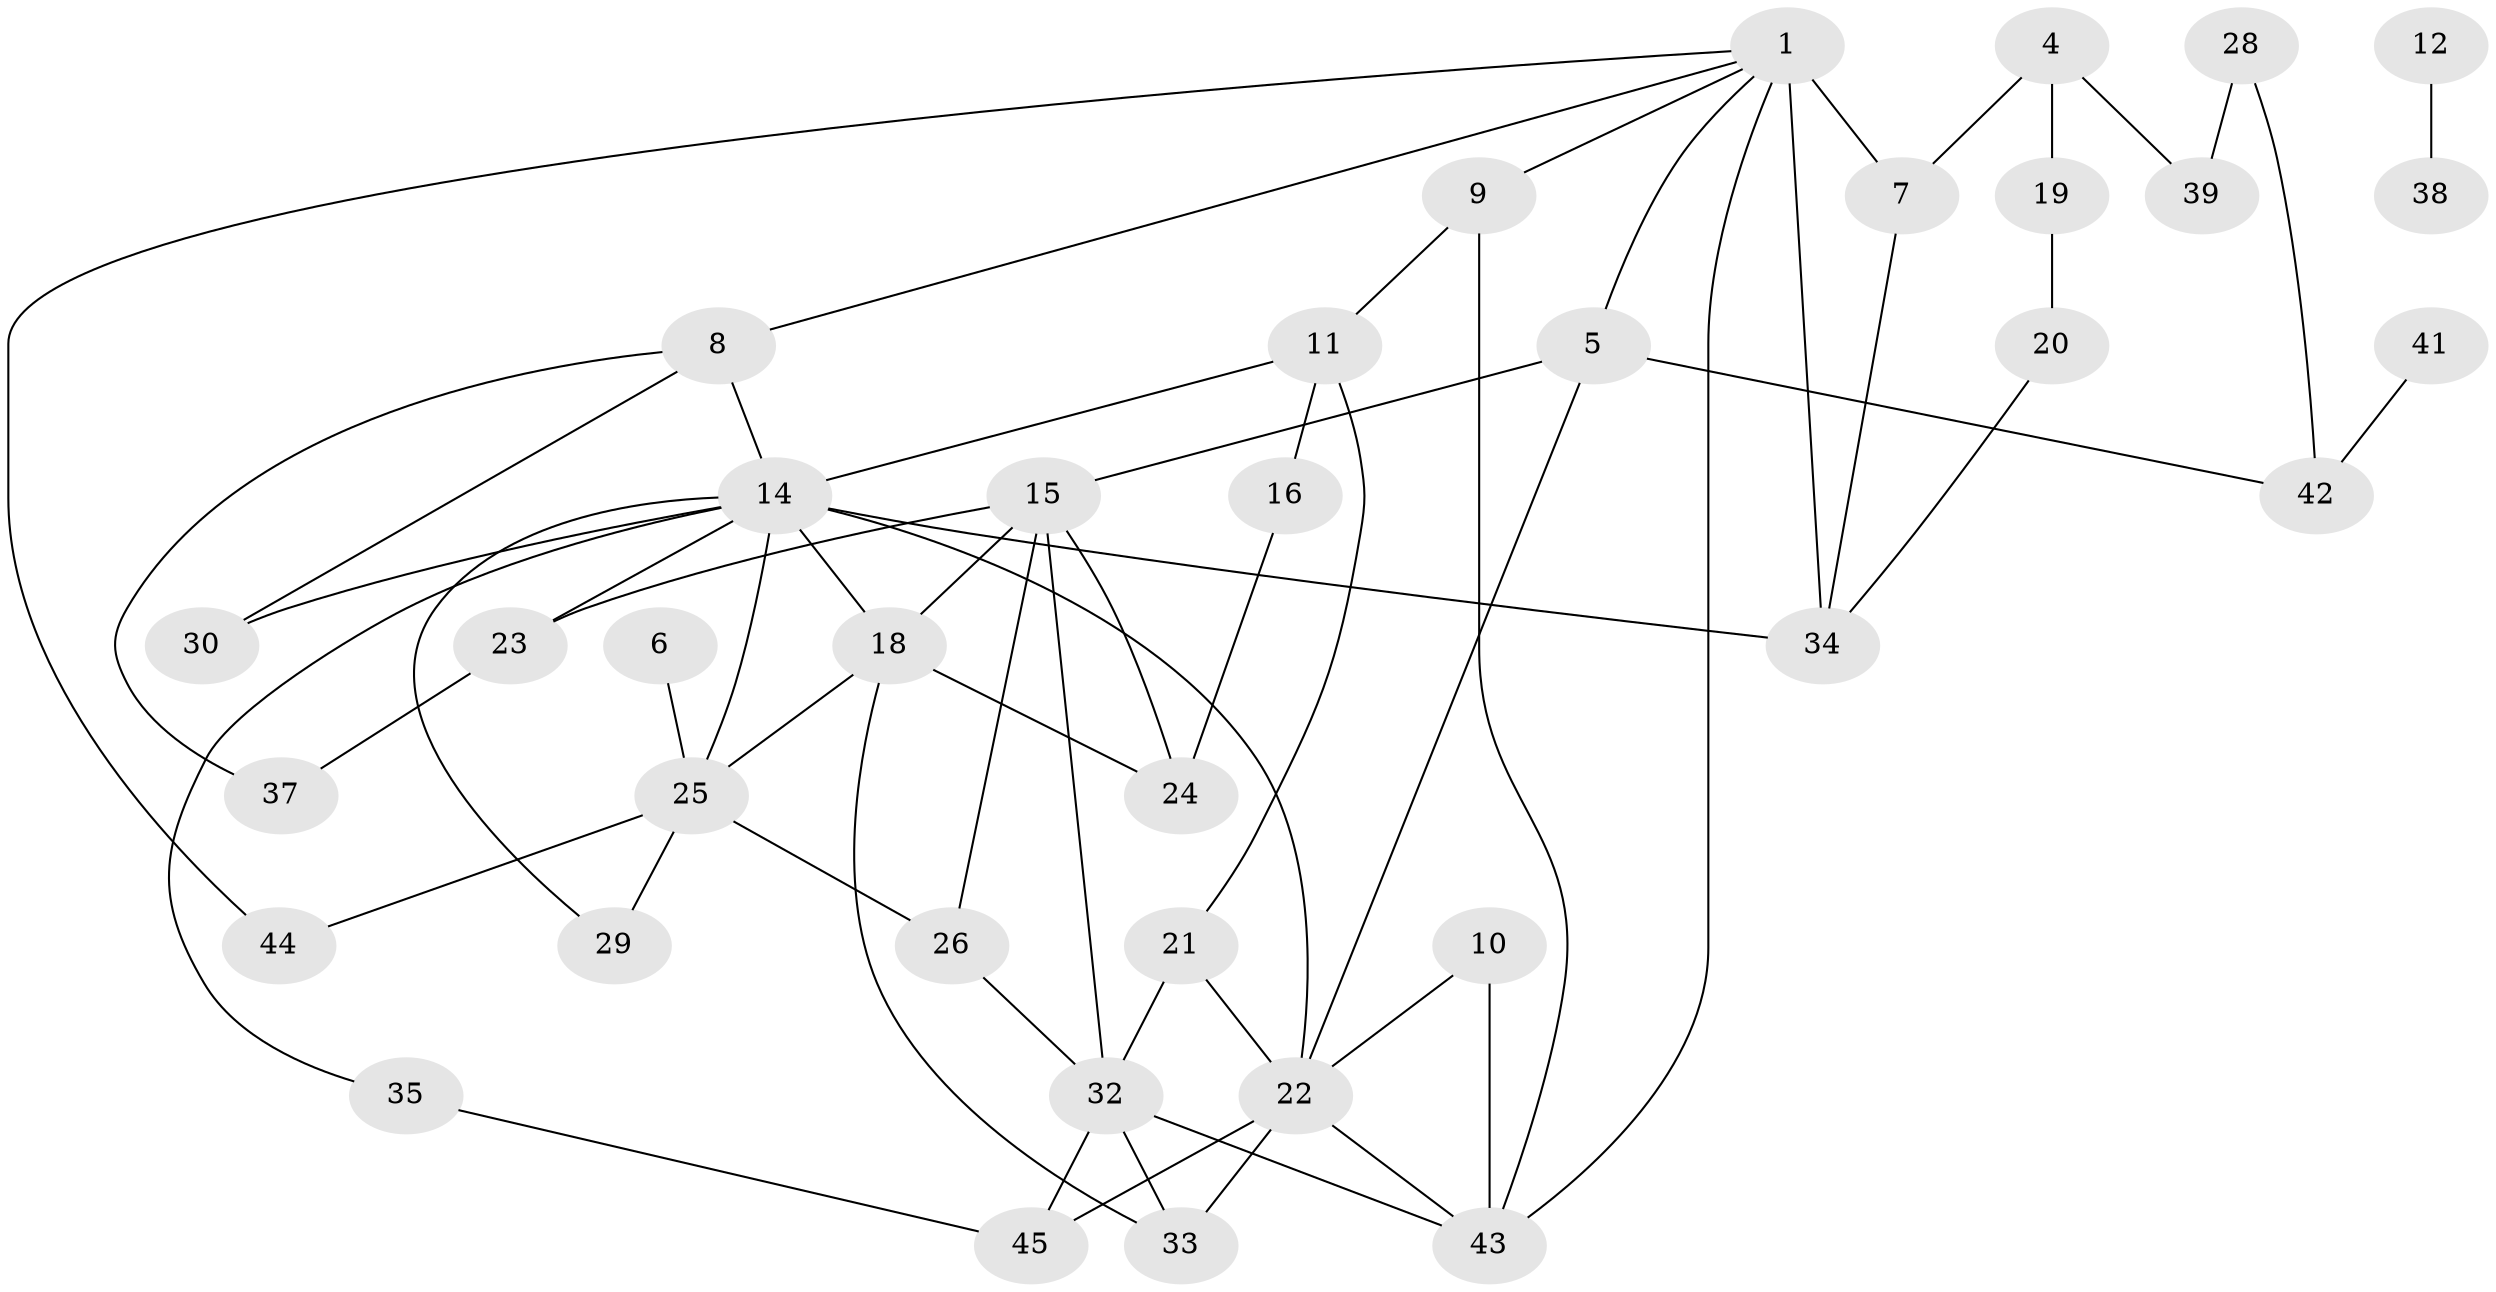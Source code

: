 // original degree distribution, {4: 0.14444444444444443, 0: 0.06666666666666667, 1: 0.2, 2: 0.25555555555555554, 5: 0.07777777777777778, 3: 0.2222222222222222, 6: 0.022222222222222223, 7: 0.011111111111111112}
// Generated by graph-tools (version 1.1) at 2025/48/03/04/25 22:48:35]
// undirected, 37 vertices, 62 edges
graph export_dot {
  node [color=gray90,style=filled];
  1;
  4;
  5;
  6;
  7;
  8;
  9;
  10;
  11;
  12;
  14;
  15;
  16;
  18;
  19;
  20;
  21;
  22;
  23;
  24;
  25;
  26;
  28;
  29;
  30;
  32;
  33;
  34;
  35;
  37;
  38;
  39;
  41;
  42;
  43;
  44;
  45;
  1 -- 5 [weight=1.0];
  1 -- 7 [weight=4.0];
  1 -- 8 [weight=1.0];
  1 -- 9 [weight=1.0];
  1 -- 34 [weight=2.0];
  1 -- 43 [weight=1.0];
  1 -- 44 [weight=1.0];
  4 -- 7 [weight=1.0];
  4 -- 19 [weight=1.0];
  4 -- 39 [weight=1.0];
  5 -- 15 [weight=1.0];
  5 -- 22 [weight=1.0];
  5 -- 42 [weight=1.0];
  6 -- 25 [weight=1.0];
  7 -- 34 [weight=1.0];
  8 -- 14 [weight=1.0];
  8 -- 30 [weight=1.0];
  8 -- 37 [weight=1.0];
  9 -- 11 [weight=1.0];
  9 -- 43 [weight=2.0];
  10 -- 22 [weight=1.0];
  10 -- 43 [weight=2.0];
  11 -- 14 [weight=1.0];
  11 -- 16 [weight=1.0];
  11 -- 21 [weight=1.0];
  12 -- 38 [weight=1.0];
  14 -- 18 [weight=2.0];
  14 -- 22 [weight=1.0];
  14 -- 23 [weight=1.0];
  14 -- 25 [weight=1.0];
  14 -- 29 [weight=1.0];
  14 -- 30 [weight=1.0];
  14 -- 34 [weight=1.0];
  14 -- 35 [weight=1.0];
  15 -- 18 [weight=1.0];
  15 -- 23 [weight=1.0];
  15 -- 24 [weight=1.0];
  15 -- 26 [weight=1.0];
  15 -- 32 [weight=1.0];
  16 -- 24 [weight=1.0];
  18 -- 24 [weight=1.0];
  18 -- 25 [weight=1.0];
  18 -- 33 [weight=1.0];
  19 -- 20 [weight=2.0];
  20 -- 34 [weight=1.0];
  21 -- 22 [weight=1.0];
  21 -- 32 [weight=1.0];
  22 -- 33 [weight=1.0];
  22 -- 43 [weight=1.0];
  22 -- 45 [weight=1.0];
  23 -- 37 [weight=1.0];
  25 -- 26 [weight=1.0];
  25 -- 29 [weight=1.0];
  25 -- 44 [weight=1.0];
  26 -- 32 [weight=1.0];
  28 -- 39 [weight=1.0];
  28 -- 42 [weight=1.0];
  32 -- 33 [weight=1.0];
  32 -- 43 [weight=1.0];
  32 -- 45 [weight=1.0];
  35 -- 45 [weight=1.0];
  41 -- 42 [weight=1.0];
}
